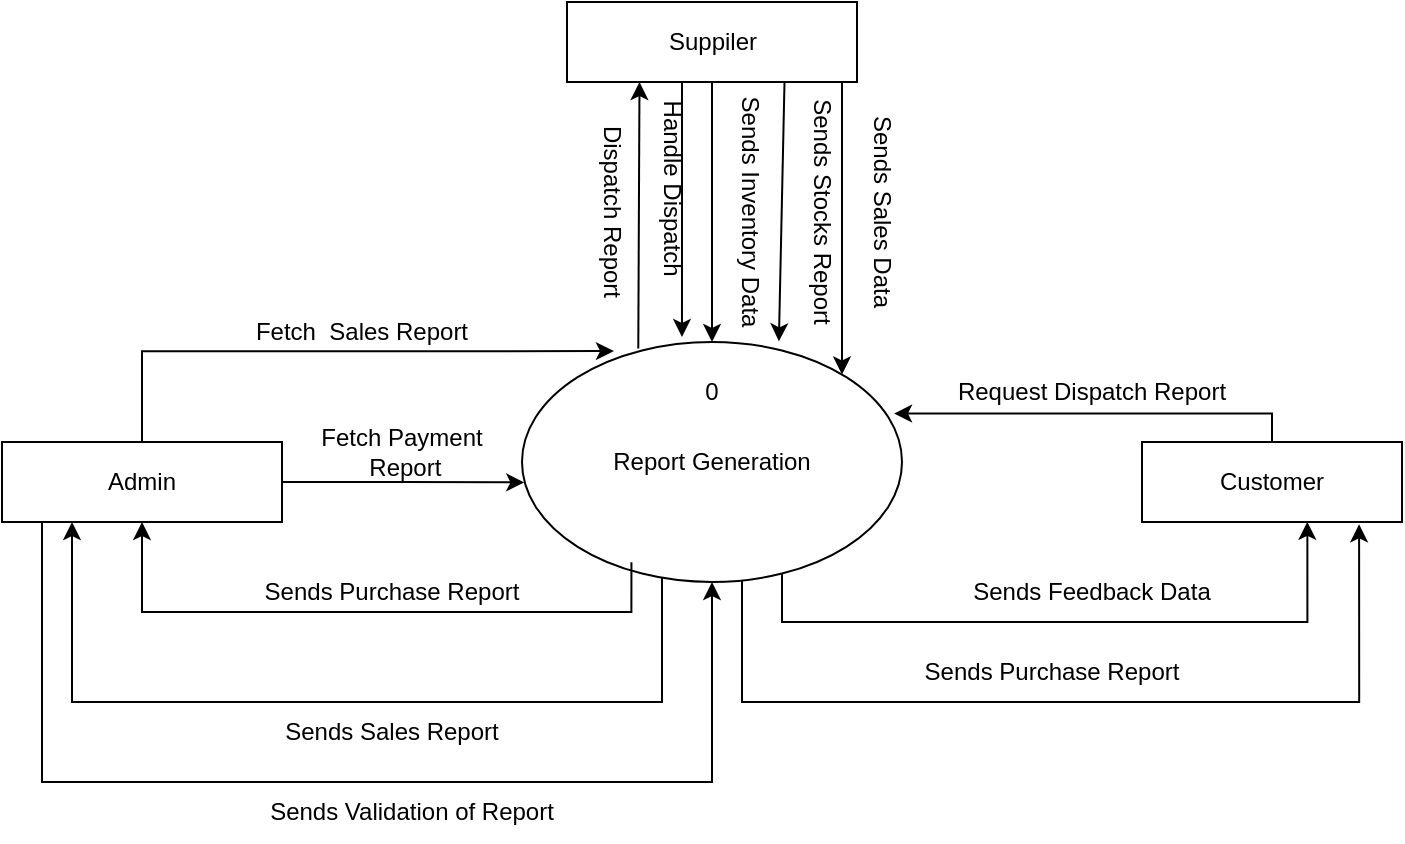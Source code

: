 <mxfile version="26.0.4">
  <diagram name="Page-1" id="zuN4yHG53Kgcn2PTzHZ4">
    <mxGraphModel dx="1226" dy="604" grid="1" gridSize="10" guides="1" tooltips="1" connect="1" arrows="1" fold="1" page="1" pageScale="1" pageWidth="827" pageHeight="1169" math="0" shadow="0">
      <root>
        <mxCell id="0" />
        <mxCell id="1" parent="0" />
        <mxCell id="9hTT-3QMh48o3hA_7Nlj-1" value="Admin" style="rounded=0;whiteSpace=wrap;html=1;" vertex="1" parent="1">
          <mxGeometry x="100" y="240" width="140" height="40" as="geometry" />
        </mxCell>
        <mxCell id="9hTT-3QMh48o3hA_7Nlj-15" style="edgeStyle=orthogonalEdgeStyle;rounded=0;orthogonalLoop=1;jettySize=auto;html=1;entryX=0.25;entryY=1;entryDx=0;entryDy=0;" edge="1" parent="1" source="9hTT-3QMh48o3hA_7Nlj-2" target="9hTT-3QMh48o3hA_7Nlj-1">
          <mxGeometry relative="1" as="geometry">
            <Array as="points">
              <mxPoint x="430" y="370" />
              <mxPoint x="135" y="370" />
            </Array>
          </mxGeometry>
        </mxCell>
        <mxCell id="9hTT-3QMh48o3hA_7Nlj-2" value="Report Generation" style="ellipse;whiteSpace=wrap;html=1;" vertex="1" parent="1">
          <mxGeometry x="360" y="190" width="190" height="120" as="geometry" />
        </mxCell>
        <mxCell id="9hTT-3QMh48o3hA_7Nlj-3" value="0" style="text;html=1;align=center;verticalAlign=middle;whiteSpace=wrap;rounded=0;" vertex="1" parent="1">
          <mxGeometry x="425" y="200" width="60" height="30" as="geometry" />
        </mxCell>
        <mxCell id="9hTT-3QMh48o3hA_7Nlj-19" style="edgeStyle=orthogonalEdgeStyle;rounded=0;orthogonalLoop=1;jettySize=auto;html=1;" edge="1" parent="1" source="9hTT-3QMh48o3hA_7Nlj-4" target="9hTT-3QMh48o3hA_7Nlj-2">
          <mxGeometry relative="1" as="geometry">
            <Array as="points">
              <mxPoint x="520" y="150" />
              <mxPoint x="520" y="150" />
            </Array>
          </mxGeometry>
        </mxCell>
        <mxCell id="9hTT-3QMh48o3hA_7Nlj-22" style="edgeStyle=orthogonalEdgeStyle;rounded=0;orthogonalLoop=1;jettySize=auto;html=1;entryX=0.5;entryY=0;entryDx=0;entryDy=0;" edge="1" parent="1" source="9hTT-3QMh48o3hA_7Nlj-4" target="9hTT-3QMh48o3hA_7Nlj-2">
          <mxGeometry relative="1" as="geometry" />
        </mxCell>
        <mxCell id="9hTT-3QMh48o3hA_7Nlj-34" style="edgeStyle=orthogonalEdgeStyle;rounded=0;orthogonalLoop=1;jettySize=auto;html=1;entryX=0.421;entryY=-0.021;entryDx=0;entryDy=0;entryPerimeter=0;" edge="1" parent="1" source="9hTT-3QMh48o3hA_7Nlj-4" target="9hTT-3QMh48o3hA_7Nlj-2">
          <mxGeometry relative="1" as="geometry">
            <mxPoint x="440" y="180" as="targetPoint" />
            <Array as="points">
              <mxPoint x="440" y="100" />
              <mxPoint x="440" y="100" />
            </Array>
          </mxGeometry>
        </mxCell>
        <mxCell id="9hTT-3QMh48o3hA_7Nlj-4" value="Suppiler" style="rounded=0;whiteSpace=wrap;html=1;" vertex="1" parent="1">
          <mxGeometry x="382.5" y="20" width="145" height="40" as="geometry" />
        </mxCell>
        <mxCell id="9hTT-3QMh48o3hA_7Nlj-6" value="Customer" style="rounded=0;whiteSpace=wrap;html=1;" vertex="1" parent="1">
          <mxGeometry x="670" y="240" width="130" height="40" as="geometry" />
        </mxCell>
        <mxCell id="9hTT-3QMh48o3hA_7Nlj-7" style="edgeStyle=orthogonalEdgeStyle;rounded=0;orthogonalLoop=1;jettySize=auto;html=1;entryX=0.242;entryY=0.038;entryDx=0;entryDy=0;entryPerimeter=0;" edge="1" parent="1" source="9hTT-3QMh48o3hA_7Nlj-1" target="9hTT-3QMh48o3hA_7Nlj-2">
          <mxGeometry relative="1" as="geometry">
            <Array as="points">
              <mxPoint x="170" y="195" />
            </Array>
          </mxGeometry>
        </mxCell>
        <mxCell id="9hTT-3QMh48o3hA_7Nlj-8" value="Fetch&amp;nbsp; Sales Report" style="text;html=1;align=center;verticalAlign=middle;whiteSpace=wrap;rounded=0;" vertex="1" parent="1">
          <mxGeometry x="190" y="170" width="180" height="30" as="geometry" />
        </mxCell>
        <mxCell id="9hTT-3QMh48o3hA_7Nlj-11" style="edgeStyle=orthogonalEdgeStyle;rounded=0;orthogonalLoop=1;jettySize=auto;html=1;entryX=0.006;entryY=0.585;entryDx=0;entryDy=0;entryPerimeter=0;" edge="1" parent="1" source="9hTT-3QMh48o3hA_7Nlj-1" target="9hTT-3QMh48o3hA_7Nlj-2">
          <mxGeometry relative="1" as="geometry" />
        </mxCell>
        <mxCell id="9hTT-3QMh48o3hA_7Nlj-12" value="Fetch Payment&lt;div&gt;&amp;nbsp;Report&lt;/div&gt;" style="text;html=1;align=center;verticalAlign=middle;whiteSpace=wrap;rounded=0;" vertex="1" parent="1">
          <mxGeometry x="230" y="230" width="140" height="30" as="geometry" />
        </mxCell>
        <mxCell id="9hTT-3QMh48o3hA_7Nlj-13" style="edgeStyle=orthogonalEdgeStyle;rounded=0;orthogonalLoop=1;jettySize=auto;html=1;entryX=0.5;entryY=1;entryDx=0;entryDy=0;exitX=0.288;exitY=0.918;exitDx=0;exitDy=0;exitPerimeter=0;" edge="1" parent="1" source="9hTT-3QMh48o3hA_7Nlj-2" target="9hTT-3QMh48o3hA_7Nlj-1">
          <mxGeometry relative="1" as="geometry">
            <mxPoint x="387.847" y="325" as="sourcePoint" />
            <mxPoint x="172.16" y="310" as="targetPoint" />
            <Array as="points">
              <mxPoint x="415" y="325" />
              <mxPoint x="170" y="325" />
            </Array>
          </mxGeometry>
        </mxCell>
        <mxCell id="9hTT-3QMh48o3hA_7Nlj-14" value="Sends Purchase Report" style="text;html=1;align=center;verticalAlign=middle;whiteSpace=wrap;rounded=0;" vertex="1" parent="1">
          <mxGeometry x="220" y="300" width="150" height="30" as="geometry" />
        </mxCell>
        <mxCell id="9hTT-3QMh48o3hA_7Nlj-16" value="Sends Sales Report" style="text;html=1;align=center;verticalAlign=middle;whiteSpace=wrap;rounded=0;" vertex="1" parent="1">
          <mxGeometry x="220" y="370" width="150" height="30" as="geometry" />
        </mxCell>
        <mxCell id="9hTT-3QMh48o3hA_7Nlj-17" style="edgeStyle=orthogonalEdgeStyle;rounded=0;orthogonalLoop=1;jettySize=auto;html=1;entryX=0.5;entryY=1;entryDx=0;entryDy=0;" edge="1" parent="1" target="9hTT-3QMh48o3hA_7Nlj-2">
          <mxGeometry relative="1" as="geometry">
            <mxPoint x="120" y="280" as="sourcePoint" />
            <Array as="points">
              <mxPoint x="135" y="280" />
              <mxPoint x="120" y="280" />
              <mxPoint x="120" y="410" />
              <mxPoint x="455" y="410" />
            </Array>
          </mxGeometry>
        </mxCell>
        <mxCell id="9hTT-3QMh48o3hA_7Nlj-18" value="Sends Validation of Report" style="text;html=1;align=center;verticalAlign=middle;whiteSpace=wrap;rounded=0;" vertex="1" parent="1">
          <mxGeometry x="210" y="410" width="190" height="30" as="geometry" />
        </mxCell>
        <mxCell id="9hTT-3QMh48o3hA_7Nlj-21" value="Sends Sales Data" style="text;html=1;align=center;verticalAlign=middle;whiteSpace=wrap;rounded=0;rotation=90;" vertex="1" parent="1">
          <mxGeometry x="480" y="110" width="120" height="30" as="geometry" />
        </mxCell>
        <mxCell id="9hTT-3QMh48o3hA_7Nlj-23" value="Sends Inventory Data" style="text;html=1;align=center;verticalAlign=middle;whiteSpace=wrap;rounded=0;rotation=90;" vertex="1" parent="1">
          <mxGeometry x="414" y="110" width="120" height="30" as="geometry" />
        </mxCell>
        <mxCell id="9hTT-3QMh48o3hA_7Nlj-24" value="" style="endArrow=classic;html=1;rounded=0;exitX=0.75;exitY=1;exitDx=0;exitDy=0;entryX=0.676;entryY=-0.003;entryDx=0;entryDy=0;entryPerimeter=0;" edge="1" parent="1" source="9hTT-3QMh48o3hA_7Nlj-4" target="9hTT-3QMh48o3hA_7Nlj-2">
          <mxGeometry width="50" height="50" relative="1" as="geometry">
            <mxPoint x="850" y="20" as="sourcePoint" />
            <mxPoint x="900" y="-30" as="targetPoint" />
          </mxGeometry>
        </mxCell>
        <mxCell id="9hTT-3QMh48o3hA_7Nlj-25" value="Sends Stocks Report" style="text;html=1;align=center;verticalAlign=middle;whiteSpace=wrap;rounded=0;rotation=90;" vertex="1" parent="1">
          <mxGeometry x="440" y="110" width="140" height="30" as="geometry" />
        </mxCell>
        <mxCell id="9hTT-3QMh48o3hA_7Nlj-26" style="edgeStyle=orthogonalEdgeStyle;rounded=0;orthogonalLoop=1;jettySize=auto;html=1;entryX=0.979;entryY=0.298;entryDx=0;entryDy=0;entryPerimeter=0;" edge="1" parent="1" source="9hTT-3QMh48o3hA_7Nlj-6" target="9hTT-3QMh48o3hA_7Nlj-2">
          <mxGeometry relative="1" as="geometry">
            <Array as="points">
              <mxPoint x="735" y="226" />
            </Array>
          </mxGeometry>
        </mxCell>
        <mxCell id="9hTT-3QMh48o3hA_7Nlj-27" value="Request Dispatch Report" style="text;html=1;align=center;verticalAlign=middle;whiteSpace=wrap;rounded=0;" vertex="1" parent="1">
          <mxGeometry x="550" y="200" width="190" height="30" as="geometry" />
        </mxCell>
        <mxCell id="9hTT-3QMh48o3hA_7Nlj-28" style="edgeStyle=orthogonalEdgeStyle;rounded=0;orthogonalLoop=1;jettySize=auto;html=1;entryX=0.636;entryY=0.998;entryDx=0;entryDy=0;entryPerimeter=0;" edge="1" parent="1" source="9hTT-3QMh48o3hA_7Nlj-2" target="9hTT-3QMh48o3hA_7Nlj-6">
          <mxGeometry relative="1" as="geometry">
            <Array as="points">
              <mxPoint x="490" y="330" />
              <mxPoint x="753" y="330" />
            </Array>
          </mxGeometry>
        </mxCell>
        <mxCell id="9hTT-3QMh48o3hA_7Nlj-29" value="Sends Feedback Data" style="text;html=1;align=center;verticalAlign=middle;whiteSpace=wrap;rounded=0;" vertex="1" parent="1">
          <mxGeometry x="565" y="300" width="160" height="30" as="geometry" />
        </mxCell>
        <mxCell id="9hTT-3QMh48o3hA_7Nlj-30" style="edgeStyle=orthogonalEdgeStyle;rounded=0;orthogonalLoop=1;jettySize=auto;html=1;entryX=0.835;entryY=1.029;entryDx=0;entryDy=0;entryPerimeter=0;" edge="1" parent="1" source="9hTT-3QMh48o3hA_7Nlj-2" target="9hTT-3QMh48o3hA_7Nlj-6">
          <mxGeometry relative="1" as="geometry">
            <Array as="points">
              <mxPoint x="470" y="370" />
              <mxPoint x="779" y="370" />
            </Array>
          </mxGeometry>
        </mxCell>
        <mxCell id="9hTT-3QMh48o3hA_7Nlj-35" value="Handle Dispatch&amp;nbsp;" style="text;html=1;align=center;verticalAlign=middle;whiteSpace=wrap;rounded=0;rotation=90;" vertex="1" parent="1">
          <mxGeometry x="370" y="100" width="130" height="30" as="geometry" />
        </mxCell>
        <mxCell id="9hTT-3QMh48o3hA_7Nlj-37" value="" style="endArrow=none;html=1;rounded=0;exitX=0.25;exitY=1;exitDx=0;exitDy=0;entryX=0.306;entryY=0.027;entryDx=0;entryDy=0;entryPerimeter=0;startArrow=classic;startFill=1;endFill=0;" edge="1" parent="1" source="9hTT-3QMh48o3hA_7Nlj-4" target="9hTT-3QMh48o3hA_7Nlj-2">
          <mxGeometry width="50" height="50" relative="1" as="geometry">
            <mxPoint x="340" y="180" as="sourcePoint" />
            <mxPoint x="390" y="130" as="targetPoint" />
          </mxGeometry>
        </mxCell>
        <mxCell id="9hTT-3QMh48o3hA_7Nlj-38" value="Dispatch Report" style="text;html=1;align=center;verticalAlign=middle;whiteSpace=wrap;rounded=0;rotation=90;" vertex="1" parent="1">
          <mxGeometry x="350" y="110" width="110" height="30" as="geometry" />
        </mxCell>
        <mxCell id="9hTT-3QMh48o3hA_7Nlj-39" value="Sends Purchase Report" style="text;html=1;align=center;verticalAlign=middle;whiteSpace=wrap;rounded=0;" vertex="1" parent="1">
          <mxGeometry x="560" y="340" width="130" height="30" as="geometry" />
        </mxCell>
      </root>
    </mxGraphModel>
  </diagram>
</mxfile>
